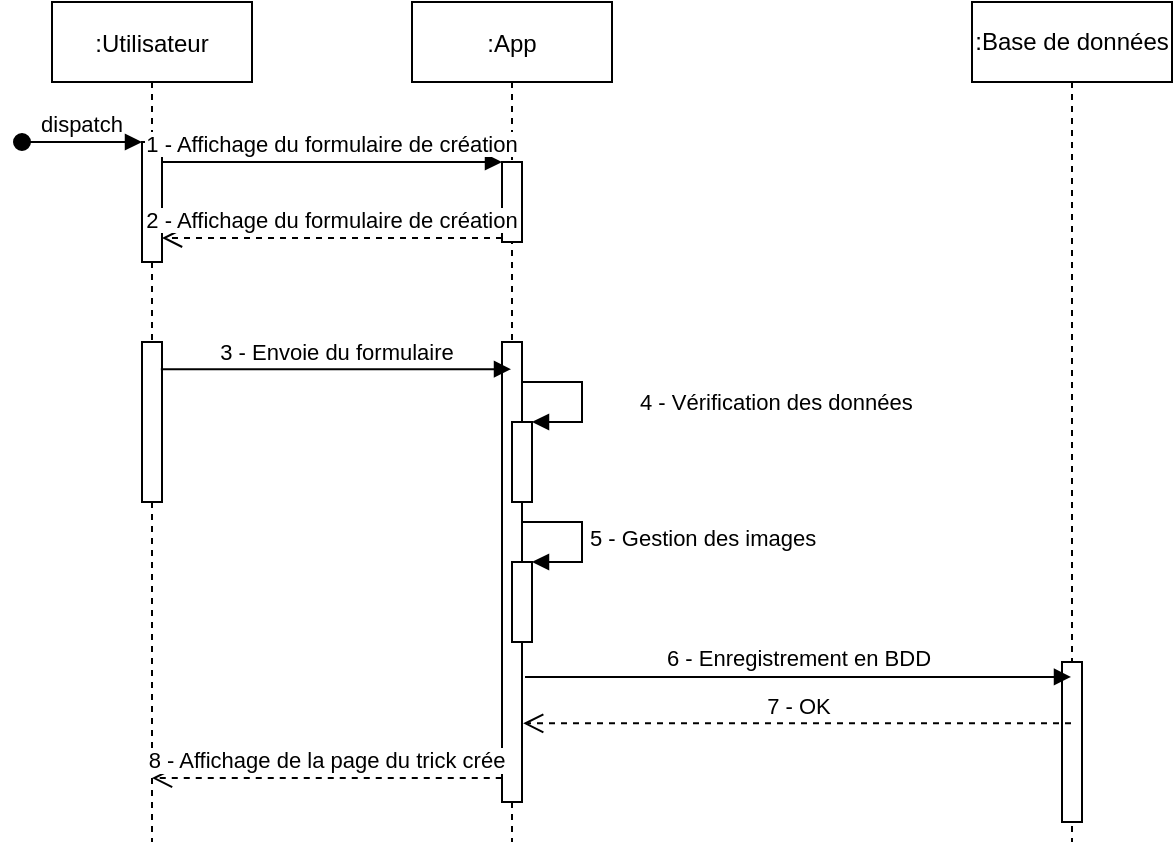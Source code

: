 <mxfile version="20.8.16" type="device"><diagram id="kgpKYQtTHZ0yAKxKKP6v" name="Page-1"><mxGraphModel dx="1083" dy="702" grid="1" gridSize="10" guides="1" tooltips="1" connect="1" arrows="1" fold="1" page="1" pageScale="1" pageWidth="850" pageHeight="1100" math="0" shadow="0"><root><mxCell id="0"/><mxCell id="1" parent="0"/><mxCell id="3nuBFxr9cyL0pnOWT2aG-1" value=":Utilisateur" style="shape=umlLifeline;perimeter=lifelinePerimeter;container=1;collapsible=0;recursiveResize=0;rounded=0;shadow=0;strokeWidth=1;" parent="1" vertex="1"><mxGeometry x="120" y="80" width="100" height="420" as="geometry"/></mxCell><mxCell id="3nuBFxr9cyL0pnOWT2aG-2" value="" style="points=[];perimeter=orthogonalPerimeter;rounded=0;shadow=0;strokeWidth=1;" parent="3nuBFxr9cyL0pnOWT2aG-1" vertex="1"><mxGeometry x="45" y="70" width="10" height="60" as="geometry"/></mxCell><mxCell id="3nuBFxr9cyL0pnOWT2aG-3" value="dispatch" style="verticalAlign=bottom;startArrow=oval;endArrow=block;startSize=8;shadow=0;strokeWidth=1;" parent="3nuBFxr9cyL0pnOWT2aG-1" target="3nuBFxr9cyL0pnOWT2aG-2" edge="1"><mxGeometry relative="1" as="geometry"><mxPoint x="-15" y="70" as="sourcePoint"/></mxGeometry></mxCell><mxCell id="fWt0bTv1eo1si2RXd96N-1" value="" style="html=1;points=[];perimeter=orthogonalPerimeter;" vertex="1" parent="3nuBFxr9cyL0pnOWT2aG-1"><mxGeometry x="45" y="170" width="10" height="80" as="geometry"/></mxCell><mxCell id="3nuBFxr9cyL0pnOWT2aG-5" value=":App" style="shape=umlLifeline;perimeter=lifelinePerimeter;container=1;collapsible=0;recursiveResize=0;rounded=0;shadow=0;strokeWidth=1;" parent="1" vertex="1"><mxGeometry x="300" y="80" width="100" height="420" as="geometry"/></mxCell><mxCell id="3nuBFxr9cyL0pnOWT2aG-6" value="" style="points=[];perimeter=orthogonalPerimeter;rounded=0;shadow=0;strokeWidth=1;" parent="3nuBFxr9cyL0pnOWT2aG-5" vertex="1"><mxGeometry x="45" y="80" width="10" height="40" as="geometry"/></mxCell><mxCell id="fWt0bTv1eo1si2RXd96N-2" value="" style="html=1;points=[];perimeter=orthogonalPerimeter;" vertex="1" parent="3nuBFxr9cyL0pnOWT2aG-5"><mxGeometry x="45" y="170" width="10" height="230" as="geometry"/></mxCell><mxCell id="fWt0bTv1eo1si2RXd96N-4" value="" style="html=1;points=[];perimeter=orthogonalPerimeter;" vertex="1" parent="3nuBFxr9cyL0pnOWT2aG-5"><mxGeometry x="50" y="210" width="10" height="40" as="geometry"/></mxCell><mxCell id="fWt0bTv1eo1si2RXd96N-5" value="4 - Vérification des données" style="edgeStyle=orthogonalEdgeStyle;html=1;align=left;spacingLeft=2;endArrow=block;rounded=0;entryX=1;entryY=0;" edge="1" target="fWt0bTv1eo1si2RXd96N-4" parent="3nuBFxr9cyL0pnOWT2aG-5"><mxGeometry x="0.067" y="25" relative="1" as="geometry"><mxPoint x="55" y="190" as="sourcePoint"/><Array as="points"><mxPoint x="85" y="190"/></Array><mxPoint as="offset"/></mxGeometry></mxCell><mxCell id="fWt0bTv1eo1si2RXd96N-6" value="" style="html=1;points=[];perimeter=orthogonalPerimeter;" vertex="1" parent="3nuBFxr9cyL0pnOWT2aG-5"><mxGeometry x="50" y="280" width="10" height="40" as="geometry"/></mxCell><mxCell id="fWt0bTv1eo1si2RXd96N-7" value="5 - Gestion des images" style="edgeStyle=orthogonalEdgeStyle;html=1;align=left;spacingLeft=2;endArrow=block;rounded=0;entryX=1;entryY=0;" edge="1" target="fWt0bTv1eo1si2RXd96N-6" parent="3nuBFxr9cyL0pnOWT2aG-5"><mxGeometry x="0.004" relative="1" as="geometry"><mxPoint x="55" y="260" as="sourcePoint"/><Array as="points"><mxPoint x="85" y="260"/></Array><mxPoint as="offset"/></mxGeometry></mxCell><mxCell id="3nuBFxr9cyL0pnOWT2aG-7" value="2 - Affichage du formulaire de création" style="verticalAlign=bottom;endArrow=open;dashed=1;endSize=8;exitX=0;exitY=0.95;shadow=0;strokeWidth=1;" parent="1" source="3nuBFxr9cyL0pnOWT2aG-6" target="3nuBFxr9cyL0pnOWT2aG-2" edge="1"><mxGeometry relative="1" as="geometry"><mxPoint x="275" y="236" as="targetPoint"/></mxGeometry></mxCell><mxCell id="3nuBFxr9cyL0pnOWT2aG-8" value="1 - Affichage du formulaire de création" style="verticalAlign=bottom;endArrow=block;entryX=0;entryY=0;shadow=0;strokeWidth=1;" parent="1" source="3nuBFxr9cyL0pnOWT2aG-2" target="3nuBFxr9cyL0pnOWT2aG-6" edge="1"><mxGeometry relative="1" as="geometry"><mxPoint x="275" y="160" as="sourcePoint"/></mxGeometry></mxCell><mxCell id="fWt0bTv1eo1si2RXd96N-3" value="3 - Envoie du formulaire" style="html=1;verticalAlign=bottom;endArrow=block;rounded=0;exitX=0.942;exitY=0.17;exitDx=0;exitDy=0;exitPerimeter=0;" edge="1" parent="1" source="fWt0bTv1eo1si2RXd96N-1" target="3nuBFxr9cyL0pnOWT2aG-5"><mxGeometry width="80" relative="1" as="geometry"><mxPoint x="200" y="270" as="sourcePoint"/><mxPoint x="280" y="270" as="targetPoint"/></mxGeometry></mxCell><mxCell id="fWt0bTv1eo1si2RXd96N-8" value=":Base de données" style="shape=umlLifeline;perimeter=lifelinePerimeter;whiteSpace=wrap;html=1;container=1;collapsible=0;recursiveResize=0;outlineConnect=0;" vertex="1" parent="1"><mxGeometry x="580" y="80" width="100" height="420" as="geometry"/></mxCell><mxCell id="fWt0bTv1eo1si2RXd96N-11" value="" style="html=1;points=[];perimeter=orthogonalPerimeter;" vertex="1" parent="fWt0bTv1eo1si2RXd96N-8"><mxGeometry x="45" y="330" width="10" height="80" as="geometry"/></mxCell><mxCell id="fWt0bTv1eo1si2RXd96N-12" value="6 - Enregistrement en BDD" style="html=1;verticalAlign=bottom;endArrow=block;rounded=0;exitX=1.151;exitY=0.728;exitDx=0;exitDy=0;exitPerimeter=0;" edge="1" parent="1" source="fWt0bTv1eo1si2RXd96N-2" target="fWt0bTv1eo1si2RXd96N-8"><mxGeometry x="-0.002" width="80" relative="1" as="geometry"><mxPoint x="400" y="420" as="sourcePoint"/><mxPoint x="480" y="420" as="targetPoint"/><mxPoint as="offset"/></mxGeometry></mxCell><mxCell id="fWt0bTv1eo1si2RXd96N-13" value="7 - OK" style="html=1;verticalAlign=bottom;endArrow=open;dashed=1;endSize=8;rounded=0;entryX=1.058;entryY=0.829;entryDx=0;entryDy=0;entryPerimeter=0;" edge="1" parent="1" source="fWt0bTv1eo1si2RXd96N-8" target="fWt0bTv1eo1si2RXd96N-2"><mxGeometry relative="1" as="geometry"><mxPoint x="590" y="440" as="sourcePoint"/><mxPoint x="510" y="440" as="targetPoint"/></mxGeometry></mxCell><mxCell id="fWt0bTv1eo1si2RXd96N-14" value="8 - Affichage de la page du trick crée" style="html=1;verticalAlign=bottom;endArrow=open;dashed=1;endSize=8;rounded=0;exitX=-0.012;exitY=0.948;exitDx=0;exitDy=0;exitPerimeter=0;" edge="1" parent="1" source="fWt0bTv1eo1si2RXd96N-2" target="3nuBFxr9cyL0pnOWT2aG-1"><mxGeometry relative="1" as="geometry"><mxPoint x="340" y="470" as="sourcePoint"/><mxPoint x="260" y="470" as="targetPoint"/></mxGeometry></mxCell></root></mxGraphModel></diagram></mxfile>